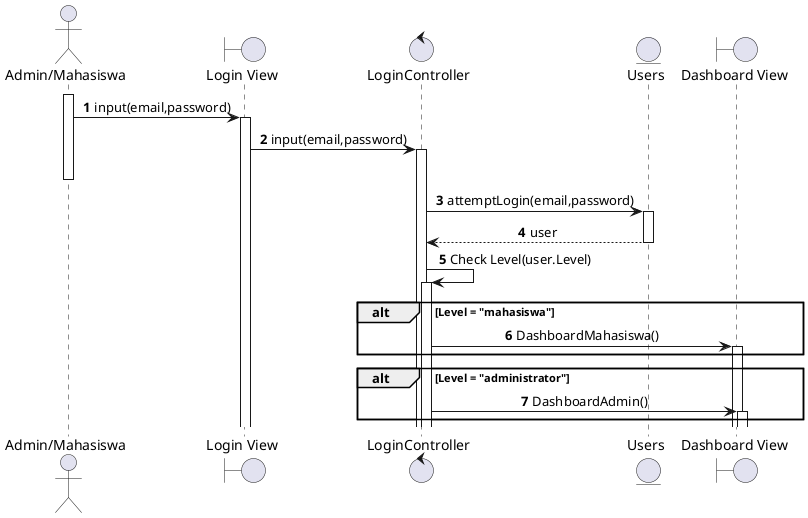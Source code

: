 @startuml User Verification Success
actor "Admin/Mahasiswa"  as User
boundary "Login View" as LoginView
control LoginController 
entity Users as UserModel
boundary "Dashboard View" as DashView

autonumber
autoactivate on
skinparam SequenceMessageAlignment center

activate User
User->LoginView: input(email,password)
LoginView->LoginController : input(email,password)
deactivate User
LoginController->UserModel :attemptLogin(email,password)
return user
LoginController -> LoginController: Check Level(user.Level)
alt Level = "mahasiswa"
LoginController-> DashView: DashboardMahasiswa()
end
alt Level = "administrator"
LoginController-> DashView: DashboardAdmin()
end
@enduml